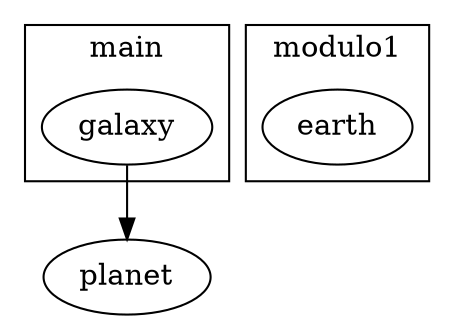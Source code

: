 digraph G {
	graph [grap_name="Diagrama de types"];
	node [label="\N"];
	graph [bb="0,0,182,147"];
	subgraph cluster_main {
		graph [label=main,
			bb="8,64,92,139"];
		galaxy [pos="50,90", width="0.92774", height="0.5"];
	}
	subgraph cluster_modulo1 {
		graph [label=modulo1,
			bb="100,64,174,139"];
		earth [pos="137,90", width="0.78608", height="0.5"];
	}
	subgraph cluster_modulo11 {
		graph [label=modulo11,
			bb=""];
	}
	subgraph cluster_modulo21 {
		graph [label=modulo21,
			bb=""];
	}
	subgraph cluster_modulo2 {
		graph [label=modulo2,
			bb=""];
	}
	planet [pos="50,18", width="0.89579", height="0.5"];
	galaxy -> planet [pos="e,50,36.104 50,71.697 50,63.983 50,54.712 50,46.112"];
}
